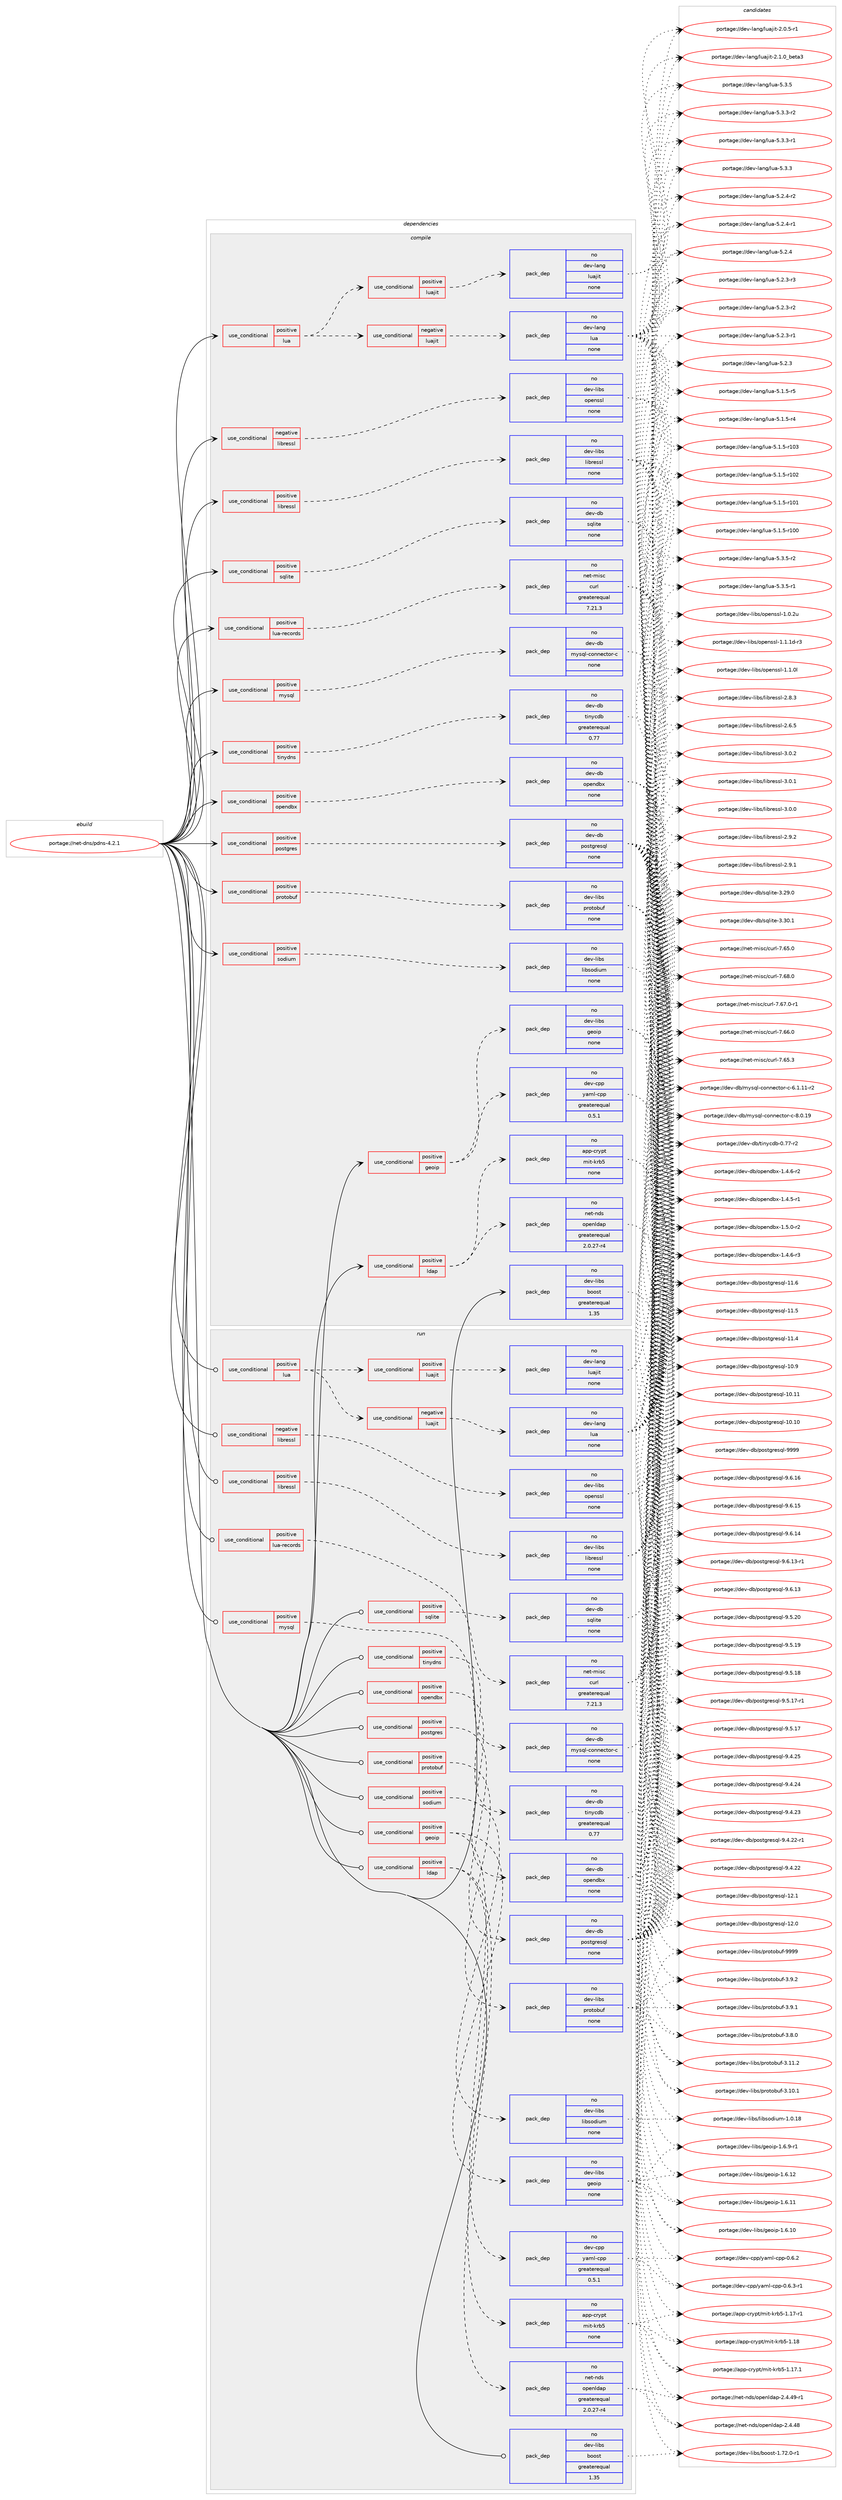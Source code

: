 digraph prolog {

# *************
# Graph options
# *************

newrank=true;
concentrate=true;
compound=true;
graph [rankdir=LR,fontname=Helvetica,fontsize=10,ranksep=1.5];#, ranksep=2.5, nodesep=0.2];
edge  [arrowhead=vee];
node  [fontname=Helvetica,fontsize=10];

# **********
# The ebuild
# **********

subgraph cluster_leftcol {
color=gray;
rank=same;
label=<<i>ebuild</i>>;
id [label="portage://net-dns/pdns-4.2.1", color=red, width=4, href="../net-dns/pdns-4.2.1.svg"];
}

# ****************
# The dependencies
# ****************

subgraph cluster_midcol {
color=gray;
label=<<i>dependencies</i>>;
subgraph cluster_compile {
fillcolor="#eeeeee";
style=filled;
label=<<i>compile</i>>;
subgraph cond32394 {
dependency147152 [label=<<TABLE BORDER="0" CELLBORDER="1" CELLSPACING="0" CELLPADDING="4"><TR><TD ROWSPAN="3" CELLPADDING="10">use_conditional</TD></TR><TR><TD>negative</TD></TR><TR><TD>libressl</TD></TR></TABLE>>, shape=none, color=red];
subgraph pack112325 {
dependency147153 [label=<<TABLE BORDER="0" CELLBORDER="1" CELLSPACING="0" CELLPADDING="4" WIDTH="220"><TR><TD ROWSPAN="6" CELLPADDING="30">pack_dep</TD></TR><TR><TD WIDTH="110">no</TD></TR><TR><TD>dev-libs</TD></TR><TR><TD>openssl</TD></TR><TR><TD>none</TD></TR><TR><TD></TD></TR></TABLE>>, shape=none, color=blue];
}
dependency147152:e -> dependency147153:w [weight=20,style="dashed",arrowhead="vee"];
}
id:e -> dependency147152:w [weight=20,style="solid",arrowhead="vee"];
subgraph cond32395 {
dependency147154 [label=<<TABLE BORDER="0" CELLBORDER="1" CELLSPACING="0" CELLPADDING="4"><TR><TD ROWSPAN="3" CELLPADDING="10">use_conditional</TD></TR><TR><TD>positive</TD></TR><TR><TD>geoip</TD></TR></TABLE>>, shape=none, color=red];
subgraph pack112326 {
dependency147155 [label=<<TABLE BORDER="0" CELLBORDER="1" CELLSPACING="0" CELLPADDING="4" WIDTH="220"><TR><TD ROWSPAN="6" CELLPADDING="30">pack_dep</TD></TR><TR><TD WIDTH="110">no</TD></TR><TR><TD>dev-cpp</TD></TR><TR><TD>yaml-cpp</TD></TR><TR><TD>greaterequal</TD></TR><TR><TD>0.5.1</TD></TR></TABLE>>, shape=none, color=blue];
}
dependency147154:e -> dependency147155:w [weight=20,style="dashed",arrowhead="vee"];
subgraph pack112327 {
dependency147156 [label=<<TABLE BORDER="0" CELLBORDER="1" CELLSPACING="0" CELLPADDING="4" WIDTH="220"><TR><TD ROWSPAN="6" CELLPADDING="30">pack_dep</TD></TR><TR><TD WIDTH="110">no</TD></TR><TR><TD>dev-libs</TD></TR><TR><TD>geoip</TD></TR><TR><TD>none</TD></TR><TR><TD></TD></TR></TABLE>>, shape=none, color=blue];
}
dependency147154:e -> dependency147156:w [weight=20,style="dashed",arrowhead="vee"];
}
id:e -> dependency147154:w [weight=20,style="solid",arrowhead="vee"];
subgraph cond32396 {
dependency147157 [label=<<TABLE BORDER="0" CELLBORDER="1" CELLSPACING="0" CELLPADDING="4"><TR><TD ROWSPAN="3" CELLPADDING="10">use_conditional</TD></TR><TR><TD>positive</TD></TR><TR><TD>ldap</TD></TR></TABLE>>, shape=none, color=red];
subgraph pack112328 {
dependency147158 [label=<<TABLE BORDER="0" CELLBORDER="1" CELLSPACING="0" CELLPADDING="4" WIDTH="220"><TR><TD ROWSPAN="6" CELLPADDING="30">pack_dep</TD></TR><TR><TD WIDTH="110">no</TD></TR><TR><TD>net-nds</TD></TR><TR><TD>openldap</TD></TR><TR><TD>greaterequal</TD></TR><TR><TD>2.0.27-r4</TD></TR></TABLE>>, shape=none, color=blue];
}
dependency147157:e -> dependency147158:w [weight=20,style="dashed",arrowhead="vee"];
subgraph pack112329 {
dependency147159 [label=<<TABLE BORDER="0" CELLBORDER="1" CELLSPACING="0" CELLPADDING="4" WIDTH="220"><TR><TD ROWSPAN="6" CELLPADDING="30">pack_dep</TD></TR><TR><TD WIDTH="110">no</TD></TR><TR><TD>app-crypt</TD></TR><TR><TD>mit-krb5</TD></TR><TR><TD>none</TD></TR><TR><TD></TD></TR></TABLE>>, shape=none, color=blue];
}
dependency147157:e -> dependency147159:w [weight=20,style="dashed",arrowhead="vee"];
}
id:e -> dependency147157:w [weight=20,style="solid",arrowhead="vee"];
subgraph cond32397 {
dependency147160 [label=<<TABLE BORDER="0" CELLBORDER="1" CELLSPACING="0" CELLPADDING="4"><TR><TD ROWSPAN="3" CELLPADDING="10">use_conditional</TD></TR><TR><TD>positive</TD></TR><TR><TD>libressl</TD></TR></TABLE>>, shape=none, color=red];
subgraph pack112330 {
dependency147161 [label=<<TABLE BORDER="0" CELLBORDER="1" CELLSPACING="0" CELLPADDING="4" WIDTH="220"><TR><TD ROWSPAN="6" CELLPADDING="30">pack_dep</TD></TR><TR><TD WIDTH="110">no</TD></TR><TR><TD>dev-libs</TD></TR><TR><TD>libressl</TD></TR><TR><TD>none</TD></TR><TR><TD></TD></TR></TABLE>>, shape=none, color=blue];
}
dependency147160:e -> dependency147161:w [weight=20,style="dashed",arrowhead="vee"];
}
id:e -> dependency147160:w [weight=20,style="solid",arrowhead="vee"];
subgraph cond32398 {
dependency147162 [label=<<TABLE BORDER="0" CELLBORDER="1" CELLSPACING="0" CELLPADDING="4"><TR><TD ROWSPAN="3" CELLPADDING="10">use_conditional</TD></TR><TR><TD>positive</TD></TR><TR><TD>lua</TD></TR></TABLE>>, shape=none, color=red];
subgraph cond32399 {
dependency147163 [label=<<TABLE BORDER="0" CELLBORDER="1" CELLSPACING="0" CELLPADDING="4"><TR><TD ROWSPAN="3" CELLPADDING="10">use_conditional</TD></TR><TR><TD>negative</TD></TR><TR><TD>luajit</TD></TR></TABLE>>, shape=none, color=red];
subgraph pack112331 {
dependency147164 [label=<<TABLE BORDER="0" CELLBORDER="1" CELLSPACING="0" CELLPADDING="4" WIDTH="220"><TR><TD ROWSPAN="6" CELLPADDING="30">pack_dep</TD></TR><TR><TD WIDTH="110">no</TD></TR><TR><TD>dev-lang</TD></TR><TR><TD>lua</TD></TR><TR><TD>none</TD></TR><TR><TD></TD></TR></TABLE>>, shape=none, color=blue];
}
dependency147163:e -> dependency147164:w [weight=20,style="dashed",arrowhead="vee"];
}
dependency147162:e -> dependency147163:w [weight=20,style="dashed",arrowhead="vee"];
subgraph cond32400 {
dependency147165 [label=<<TABLE BORDER="0" CELLBORDER="1" CELLSPACING="0" CELLPADDING="4"><TR><TD ROWSPAN="3" CELLPADDING="10">use_conditional</TD></TR><TR><TD>positive</TD></TR><TR><TD>luajit</TD></TR></TABLE>>, shape=none, color=red];
subgraph pack112332 {
dependency147166 [label=<<TABLE BORDER="0" CELLBORDER="1" CELLSPACING="0" CELLPADDING="4" WIDTH="220"><TR><TD ROWSPAN="6" CELLPADDING="30">pack_dep</TD></TR><TR><TD WIDTH="110">no</TD></TR><TR><TD>dev-lang</TD></TR><TR><TD>luajit</TD></TR><TR><TD>none</TD></TR><TR><TD></TD></TR></TABLE>>, shape=none, color=blue];
}
dependency147165:e -> dependency147166:w [weight=20,style="dashed",arrowhead="vee"];
}
dependency147162:e -> dependency147165:w [weight=20,style="dashed",arrowhead="vee"];
}
id:e -> dependency147162:w [weight=20,style="solid",arrowhead="vee"];
subgraph cond32401 {
dependency147167 [label=<<TABLE BORDER="0" CELLBORDER="1" CELLSPACING="0" CELLPADDING="4"><TR><TD ROWSPAN="3" CELLPADDING="10">use_conditional</TD></TR><TR><TD>positive</TD></TR><TR><TD>lua-records</TD></TR></TABLE>>, shape=none, color=red];
subgraph pack112333 {
dependency147168 [label=<<TABLE BORDER="0" CELLBORDER="1" CELLSPACING="0" CELLPADDING="4" WIDTH="220"><TR><TD ROWSPAN="6" CELLPADDING="30">pack_dep</TD></TR><TR><TD WIDTH="110">no</TD></TR><TR><TD>net-misc</TD></TR><TR><TD>curl</TD></TR><TR><TD>greaterequal</TD></TR><TR><TD>7.21.3</TD></TR></TABLE>>, shape=none, color=blue];
}
dependency147167:e -> dependency147168:w [weight=20,style="dashed",arrowhead="vee"];
}
id:e -> dependency147167:w [weight=20,style="solid",arrowhead="vee"];
subgraph cond32402 {
dependency147169 [label=<<TABLE BORDER="0" CELLBORDER="1" CELLSPACING="0" CELLPADDING="4"><TR><TD ROWSPAN="3" CELLPADDING="10">use_conditional</TD></TR><TR><TD>positive</TD></TR><TR><TD>mysql</TD></TR></TABLE>>, shape=none, color=red];
subgraph pack112334 {
dependency147170 [label=<<TABLE BORDER="0" CELLBORDER="1" CELLSPACING="0" CELLPADDING="4" WIDTH="220"><TR><TD ROWSPAN="6" CELLPADDING="30">pack_dep</TD></TR><TR><TD WIDTH="110">no</TD></TR><TR><TD>dev-db</TD></TR><TR><TD>mysql-connector-c</TD></TR><TR><TD>none</TD></TR><TR><TD></TD></TR></TABLE>>, shape=none, color=blue];
}
dependency147169:e -> dependency147170:w [weight=20,style="dashed",arrowhead="vee"];
}
id:e -> dependency147169:w [weight=20,style="solid",arrowhead="vee"];
subgraph cond32403 {
dependency147171 [label=<<TABLE BORDER="0" CELLBORDER="1" CELLSPACING="0" CELLPADDING="4"><TR><TD ROWSPAN="3" CELLPADDING="10">use_conditional</TD></TR><TR><TD>positive</TD></TR><TR><TD>opendbx</TD></TR></TABLE>>, shape=none, color=red];
subgraph pack112335 {
dependency147172 [label=<<TABLE BORDER="0" CELLBORDER="1" CELLSPACING="0" CELLPADDING="4" WIDTH="220"><TR><TD ROWSPAN="6" CELLPADDING="30">pack_dep</TD></TR><TR><TD WIDTH="110">no</TD></TR><TR><TD>dev-db</TD></TR><TR><TD>opendbx</TD></TR><TR><TD>none</TD></TR><TR><TD></TD></TR></TABLE>>, shape=none, color=blue];
}
dependency147171:e -> dependency147172:w [weight=20,style="dashed",arrowhead="vee"];
}
id:e -> dependency147171:w [weight=20,style="solid",arrowhead="vee"];
subgraph cond32404 {
dependency147173 [label=<<TABLE BORDER="0" CELLBORDER="1" CELLSPACING="0" CELLPADDING="4"><TR><TD ROWSPAN="3" CELLPADDING="10">use_conditional</TD></TR><TR><TD>positive</TD></TR><TR><TD>postgres</TD></TR></TABLE>>, shape=none, color=red];
subgraph pack112336 {
dependency147174 [label=<<TABLE BORDER="0" CELLBORDER="1" CELLSPACING="0" CELLPADDING="4" WIDTH="220"><TR><TD ROWSPAN="6" CELLPADDING="30">pack_dep</TD></TR><TR><TD WIDTH="110">no</TD></TR><TR><TD>dev-db</TD></TR><TR><TD>postgresql</TD></TR><TR><TD>none</TD></TR><TR><TD></TD></TR></TABLE>>, shape=none, color=blue];
}
dependency147173:e -> dependency147174:w [weight=20,style="dashed",arrowhead="vee"];
}
id:e -> dependency147173:w [weight=20,style="solid",arrowhead="vee"];
subgraph cond32405 {
dependency147175 [label=<<TABLE BORDER="0" CELLBORDER="1" CELLSPACING="0" CELLPADDING="4"><TR><TD ROWSPAN="3" CELLPADDING="10">use_conditional</TD></TR><TR><TD>positive</TD></TR><TR><TD>protobuf</TD></TR></TABLE>>, shape=none, color=red];
subgraph pack112337 {
dependency147176 [label=<<TABLE BORDER="0" CELLBORDER="1" CELLSPACING="0" CELLPADDING="4" WIDTH="220"><TR><TD ROWSPAN="6" CELLPADDING="30">pack_dep</TD></TR><TR><TD WIDTH="110">no</TD></TR><TR><TD>dev-libs</TD></TR><TR><TD>protobuf</TD></TR><TR><TD>none</TD></TR><TR><TD></TD></TR></TABLE>>, shape=none, color=blue];
}
dependency147175:e -> dependency147176:w [weight=20,style="dashed",arrowhead="vee"];
}
id:e -> dependency147175:w [weight=20,style="solid",arrowhead="vee"];
subgraph cond32406 {
dependency147177 [label=<<TABLE BORDER="0" CELLBORDER="1" CELLSPACING="0" CELLPADDING="4"><TR><TD ROWSPAN="3" CELLPADDING="10">use_conditional</TD></TR><TR><TD>positive</TD></TR><TR><TD>sodium</TD></TR></TABLE>>, shape=none, color=red];
subgraph pack112338 {
dependency147178 [label=<<TABLE BORDER="0" CELLBORDER="1" CELLSPACING="0" CELLPADDING="4" WIDTH="220"><TR><TD ROWSPAN="6" CELLPADDING="30">pack_dep</TD></TR><TR><TD WIDTH="110">no</TD></TR><TR><TD>dev-libs</TD></TR><TR><TD>libsodium</TD></TR><TR><TD>none</TD></TR><TR><TD></TD></TR></TABLE>>, shape=none, color=blue];
}
dependency147177:e -> dependency147178:w [weight=20,style="dashed",arrowhead="vee"];
}
id:e -> dependency147177:w [weight=20,style="solid",arrowhead="vee"];
subgraph cond32407 {
dependency147179 [label=<<TABLE BORDER="0" CELLBORDER="1" CELLSPACING="0" CELLPADDING="4"><TR><TD ROWSPAN="3" CELLPADDING="10">use_conditional</TD></TR><TR><TD>positive</TD></TR><TR><TD>sqlite</TD></TR></TABLE>>, shape=none, color=red];
subgraph pack112339 {
dependency147180 [label=<<TABLE BORDER="0" CELLBORDER="1" CELLSPACING="0" CELLPADDING="4" WIDTH="220"><TR><TD ROWSPAN="6" CELLPADDING="30">pack_dep</TD></TR><TR><TD WIDTH="110">no</TD></TR><TR><TD>dev-db</TD></TR><TR><TD>sqlite</TD></TR><TR><TD>none</TD></TR><TR><TD></TD></TR></TABLE>>, shape=none, color=blue];
}
dependency147179:e -> dependency147180:w [weight=20,style="dashed",arrowhead="vee"];
}
id:e -> dependency147179:w [weight=20,style="solid",arrowhead="vee"];
subgraph cond32408 {
dependency147181 [label=<<TABLE BORDER="0" CELLBORDER="1" CELLSPACING="0" CELLPADDING="4"><TR><TD ROWSPAN="3" CELLPADDING="10">use_conditional</TD></TR><TR><TD>positive</TD></TR><TR><TD>tinydns</TD></TR></TABLE>>, shape=none, color=red];
subgraph pack112340 {
dependency147182 [label=<<TABLE BORDER="0" CELLBORDER="1" CELLSPACING="0" CELLPADDING="4" WIDTH="220"><TR><TD ROWSPAN="6" CELLPADDING="30">pack_dep</TD></TR><TR><TD WIDTH="110">no</TD></TR><TR><TD>dev-db</TD></TR><TR><TD>tinycdb</TD></TR><TR><TD>greaterequal</TD></TR><TR><TD>0.77</TD></TR></TABLE>>, shape=none, color=blue];
}
dependency147181:e -> dependency147182:w [weight=20,style="dashed",arrowhead="vee"];
}
id:e -> dependency147181:w [weight=20,style="solid",arrowhead="vee"];
subgraph pack112341 {
dependency147183 [label=<<TABLE BORDER="0" CELLBORDER="1" CELLSPACING="0" CELLPADDING="4" WIDTH="220"><TR><TD ROWSPAN="6" CELLPADDING="30">pack_dep</TD></TR><TR><TD WIDTH="110">no</TD></TR><TR><TD>dev-libs</TD></TR><TR><TD>boost</TD></TR><TR><TD>greaterequal</TD></TR><TR><TD>1.35</TD></TR></TABLE>>, shape=none, color=blue];
}
id:e -> dependency147183:w [weight=20,style="solid",arrowhead="vee"];
}
subgraph cluster_compileandrun {
fillcolor="#eeeeee";
style=filled;
label=<<i>compile and run</i>>;
}
subgraph cluster_run {
fillcolor="#eeeeee";
style=filled;
label=<<i>run</i>>;
subgraph cond32409 {
dependency147184 [label=<<TABLE BORDER="0" CELLBORDER="1" CELLSPACING="0" CELLPADDING="4"><TR><TD ROWSPAN="3" CELLPADDING="10">use_conditional</TD></TR><TR><TD>negative</TD></TR><TR><TD>libressl</TD></TR></TABLE>>, shape=none, color=red];
subgraph pack112342 {
dependency147185 [label=<<TABLE BORDER="0" CELLBORDER="1" CELLSPACING="0" CELLPADDING="4" WIDTH="220"><TR><TD ROWSPAN="6" CELLPADDING="30">pack_dep</TD></TR><TR><TD WIDTH="110">no</TD></TR><TR><TD>dev-libs</TD></TR><TR><TD>openssl</TD></TR><TR><TD>none</TD></TR><TR><TD></TD></TR></TABLE>>, shape=none, color=blue];
}
dependency147184:e -> dependency147185:w [weight=20,style="dashed",arrowhead="vee"];
}
id:e -> dependency147184:w [weight=20,style="solid",arrowhead="odot"];
subgraph cond32410 {
dependency147186 [label=<<TABLE BORDER="0" CELLBORDER="1" CELLSPACING="0" CELLPADDING="4"><TR><TD ROWSPAN="3" CELLPADDING="10">use_conditional</TD></TR><TR><TD>positive</TD></TR><TR><TD>geoip</TD></TR></TABLE>>, shape=none, color=red];
subgraph pack112343 {
dependency147187 [label=<<TABLE BORDER="0" CELLBORDER="1" CELLSPACING="0" CELLPADDING="4" WIDTH="220"><TR><TD ROWSPAN="6" CELLPADDING="30">pack_dep</TD></TR><TR><TD WIDTH="110">no</TD></TR><TR><TD>dev-cpp</TD></TR><TR><TD>yaml-cpp</TD></TR><TR><TD>greaterequal</TD></TR><TR><TD>0.5.1</TD></TR></TABLE>>, shape=none, color=blue];
}
dependency147186:e -> dependency147187:w [weight=20,style="dashed",arrowhead="vee"];
subgraph pack112344 {
dependency147188 [label=<<TABLE BORDER="0" CELLBORDER="1" CELLSPACING="0" CELLPADDING="4" WIDTH="220"><TR><TD ROWSPAN="6" CELLPADDING="30">pack_dep</TD></TR><TR><TD WIDTH="110">no</TD></TR><TR><TD>dev-libs</TD></TR><TR><TD>geoip</TD></TR><TR><TD>none</TD></TR><TR><TD></TD></TR></TABLE>>, shape=none, color=blue];
}
dependency147186:e -> dependency147188:w [weight=20,style="dashed",arrowhead="vee"];
}
id:e -> dependency147186:w [weight=20,style="solid",arrowhead="odot"];
subgraph cond32411 {
dependency147189 [label=<<TABLE BORDER="0" CELLBORDER="1" CELLSPACING="0" CELLPADDING="4"><TR><TD ROWSPAN="3" CELLPADDING="10">use_conditional</TD></TR><TR><TD>positive</TD></TR><TR><TD>ldap</TD></TR></TABLE>>, shape=none, color=red];
subgraph pack112345 {
dependency147190 [label=<<TABLE BORDER="0" CELLBORDER="1" CELLSPACING="0" CELLPADDING="4" WIDTH="220"><TR><TD ROWSPAN="6" CELLPADDING="30">pack_dep</TD></TR><TR><TD WIDTH="110">no</TD></TR><TR><TD>net-nds</TD></TR><TR><TD>openldap</TD></TR><TR><TD>greaterequal</TD></TR><TR><TD>2.0.27-r4</TD></TR></TABLE>>, shape=none, color=blue];
}
dependency147189:e -> dependency147190:w [weight=20,style="dashed",arrowhead="vee"];
subgraph pack112346 {
dependency147191 [label=<<TABLE BORDER="0" CELLBORDER="1" CELLSPACING="0" CELLPADDING="4" WIDTH="220"><TR><TD ROWSPAN="6" CELLPADDING="30">pack_dep</TD></TR><TR><TD WIDTH="110">no</TD></TR><TR><TD>app-crypt</TD></TR><TR><TD>mit-krb5</TD></TR><TR><TD>none</TD></TR><TR><TD></TD></TR></TABLE>>, shape=none, color=blue];
}
dependency147189:e -> dependency147191:w [weight=20,style="dashed",arrowhead="vee"];
}
id:e -> dependency147189:w [weight=20,style="solid",arrowhead="odot"];
subgraph cond32412 {
dependency147192 [label=<<TABLE BORDER="0" CELLBORDER="1" CELLSPACING="0" CELLPADDING="4"><TR><TD ROWSPAN="3" CELLPADDING="10">use_conditional</TD></TR><TR><TD>positive</TD></TR><TR><TD>libressl</TD></TR></TABLE>>, shape=none, color=red];
subgraph pack112347 {
dependency147193 [label=<<TABLE BORDER="0" CELLBORDER="1" CELLSPACING="0" CELLPADDING="4" WIDTH="220"><TR><TD ROWSPAN="6" CELLPADDING="30">pack_dep</TD></TR><TR><TD WIDTH="110">no</TD></TR><TR><TD>dev-libs</TD></TR><TR><TD>libressl</TD></TR><TR><TD>none</TD></TR><TR><TD></TD></TR></TABLE>>, shape=none, color=blue];
}
dependency147192:e -> dependency147193:w [weight=20,style="dashed",arrowhead="vee"];
}
id:e -> dependency147192:w [weight=20,style="solid",arrowhead="odot"];
subgraph cond32413 {
dependency147194 [label=<<TABLE BORDER="0" CELLBORDER="1" CELLSPACING="0" CELLPADDING="4"><TR><TD ROWSPAN="3" CELLPADDING="10">use_conditional</TD></TR><TR><TD>positive</TD></TR><TR><TD>lua</TD></TR></TABLE>>, shape=none, color=red];
subgraph cond32414 {
dependency147195 [label=<<TABLE BORDER="0" CELLBORDER="1" CELLSPACING="0" CELLPADDING="4"><TR><TD ROWSPAN="3" CELLPADDING="10">use_conditional</TD></TR><TR><TD>negative</TD></TR><TR><TD>luajit</TD></TR></TABLE>>, shape=none, color=red];
subgraph pack112348 {
dependency147196 [label=<<TABLE BORDER="0" CELLBORDER="1" CELLSPACING="0" CELLPADDING="4" WIDTH="220"><TR><TD ROWSPAN="6" CELLPADDING="30">pack_dep</TD></TR><TR><TD WIDTH="110">no</TD></TR><TR><TD>dev-lang</TD></TR><TR><TD>lua</TD></TR><TR><TD>none</TD></TR><TR><TD></TD></TR></TABLE>>, shape=none, color=blue];
}
dependency147195:e -> dependency147196:w [weight=20,style="dashed",arrowhead="vee"];
}
dependency147194:e -> dependency147195:w [weight=20,style="dashed",arrowhead="vee"];
subgraph cond32415 {
dependency147197 [label=<<TABLE BORDER="0" CELLBORDER="1" CELLSPACING="0" CELLPADDING="4"><TR><TD ROWSPAN="3" CELLPADDING="10">use_conditional</TD></TR><TR><TD>positive</TD></TR><TR><TD>luajit</TD></TR></TABLE>>, shape=none, color=red];
subgraph pack112349 {
dependency147198 [label=<<TABLE BORDER="0" CELLBORDER="1" CELLSPACING="0" CELLPADDING="4" WIDTH="220"><TR><TD ROWSPAN="6" CELLPADDING="30">pack_dep</TD></TR><TR><TD WIDTH="110">no</TD></TR><TR><TD>dev-lang</TD></TR><TR><TD>luajit</TD></TR><TR><TD>none</TD></TR><TR><TD></TD></TR></TABLE>>, shape=none, color=blue];
}
dependency147197:e -> dependency147198:w [weight=20,style="dashed",arrowhead="vee"];
}
dependency147194:e -> dependency147197:w [weight=20,style="dashed",arrowhead="vee"];
}
id:e -> dependency147194:w [weight=20,style="solid",arrowhead="odot"];
subgraph cond32416 {
dependency147199 [label=<<TABLE BORDER="0" CELLBORDER="1" CELLSPACING="0" CELLPADDING="4"><TR><TD ROWSPAN="3" CELLPADDING="10">use_conditional</TD></TR><TR><TD>positive</TD></TR><TR><TD>lua-records</TD></TR></TABLE>>, shape=none, color=red];
subgraph pack112350 {
dependency147200 [label=<<TABLE BORDER="0" CELLBORDER="1" CELLSPACING="0" CELLPADDING="4" WIDTH="220"><TR><TD ROWSPAN="6" CELLPADDING="30">pack_dep</TD></TR><TR><TD WIDTH="110">no</TD></TR><TR><TD>net-misc</TD></TR><TR><TD>curl</TD></TR><TR><TD>greaterequal</TD></TR><TR><TD>7.21.3</TD></TR></TABLE>>, shape=none, color=blue];
}
dependency147199:e -> dependency147200:w [weight=20,style="dashed",arrowhead="vee"];
}
id:e -> dependency147199:w [weight=20,style="solid",arrowhead="odot"];
subgraph cond32417 {
dependency147201 [label=<<TABLE BORDER="0" CELLBORDER="1" CELLSPACING="0" CELLPADDING="4"><TR><TD ROWSPAN="3" CELLPADDING="10">use_conditional</TD></TR><TR><TD>positive</TD></TR><TR><TD>mysql</TD></TR></TABLE>>, shape=none, color=red];
subgraph pack112351 {
dependency147202 [label=<<TABLE BORDER="0" CELLBORDER="1" CELLSPACING="0" CELLPADDING="4" WIDTH="220"><TR><TD ROWSPAN="6" CELLPADDING="30">pack_dep</TD></TR><TR><TD WIDTH="110">no</TD></TR><TR><TD>dev-db</TD></TR><TR><TD>mysql-connector-c</TD></TR><TR><TD>none</TD></TR><TR><TD></TD></TR></TABLE>>, shape=none, color=blue];
}
dependency147201:e -> dependency147202:w [weight=20,style="dashed",arrowhead="vee"];
}
id:e -> dependency147201:w [weight=20,style="solid",arrowhead="odot"];
subgraph cond32418 {
dependency147203 [label=<<TABLE BORDER="0" CELLBORDER="1" CELLSPACING="0" CELLPADDING="4"><TR><TD ROWSPAN="3" CELLPADDING="10">use_conditional</TD></TR><TR><TD>positive</TD></TR><TR><TD>opendbx</TD></TR></TABLE>>, shape=none, color=red];
subgraph pack112352 {
dependency147204 [label=<<TABLE BORDER="0" CELLBORDER="1" CELLSPACING="0" CELLPADDING="4" WIDTH="220"><TR><TD ROWSPAN="6" CELLPADDING="30">pack_dep</TD></TR><TR><TD WIDTH="110">no</TD></TR><TR><TD>dev-db</TD></TR><TR><TD>opendbx</TD></TR><TR><TD>none</TD></TR><TR><TD></TD></TR></TABLE>>, shape=none, color=blue];
}
dependency147203:e -> dependency147204:w [weight=20,style="dashed",arrowhead="vee"];
}
id:e -> dependency147203:w [weight=20,style="solid",arrowhead="odot"];
subgraph cond32419 {
dependency147205 [label=<<TABLE BORDER="0" CELLBORDER="1" CELLSPACING="0" CELLPADDING="4"><TR><TD ROWSPAN="3" CELLPADDING="10">use_conditional</TD></TR><TR><TD>positive</TD></TR><TR><TD>postgres</TD></TR></TABLE>>, shape=none, color=red];
subgraph pack112353 {
dependency147206 [label=<<TABLE BORDER="0" CELLBORDER="1" CELLSPACING="0" CELLPADDING="4" WIDTH="220"><TR><TD ROWSPAN="6" CELLPADDING="30">pack_dep</TD></TR><TR><TD WIDTH="110">no</TD></TR><TR><TD>dev-db</TD></TR><TR><TD>postgresql</TD></TR><TR><TD>none</TD></TR><TR><TD></TD></TR></TABLE>>, shape=none, color=blue];
}
dependency147205:e -> dependency147206:w [weight=20,style="dashed",arrowhead="vee"];
}
id:e -> dependency147205:w [weight=20,style="solid",arrowhead="odot"];
subgraph cond32420 {
dependency147207 [label=<<TABLE BORDER="0" CELLBORDER="1" CELLSPACING="0" CELLPADDING="4"><TR><TD ROWSPAN="3" CELLPADDING="10">use_conditional</TD></TR><TR><TD>positive</TD></TR><TR><TD>protobuf</TD></TR></TABLE>>, shape=none, color=red];
subgraph pack112354 {
dependency147208 [label=<<TABLE BORDER="0" CELLBORDER="1" CELLSPACING="0" CELLPADDING="4" WIDTH="220"><TR><TD ROWSPAN="6" CELLPADDING="30">pack_dep</TD></TR><TR><TD WIDTH="110">no</TD></TR><TR><TD>dev-libs</TD></TR><TR><TD>protobuf</TD></TR><TR><TD>none</TD></TR><TR><TD></TD></TR></TABLE>>, shape=none, color=blue];
}
dependency147207:e -> dependency147208:w [weight=20,style="dashed",arrowhead="vee"];
}
id:e -> dependency147207:w [weight=20,style="solid",arrowhead="odot"];
subgraph cond32421 {
dependency147209 [label=<<TABLE BORDER="0" CELLBORDER="1" CELLSPACING="0" CELLPADDING="4"><TR><TD ROWSPAN="3" CELLPADDING="10">use_conditional</TD></TR><TR><TD>positive</TD></TR><TR><TD>sodium</TD></TR></TABLE>>, shape=none, color=red];
subgraph pack112355 {
dependency147210 [label=<<TABLE BORDER="0" CELLBORDER="1" CELLSPACING="0" CELLPADDING="4" WIDTH="220"><TR><TD ROWSPAN="6" CELLPADDING="30">pack_dep</TD></TR><TR><TD WIDTH="110">no</TD></TR><TR><TD>dev-libs</TD></TR><TR><TD>libsodium</TD></TR><TR><TD>none</TD></TR><TR><TD></TD></TR></TABLE>>, shape=none, color=blue];
}
dependency147209:e -> dependency147210:w [weight=20,style="dashed",arrowhead="vee"];
}
id:e -> dependency147209:w [weight=20,style="solid",arrowhead="odot"];
subgraph cond32422 {
dependency147211 [label=<<TABLE BORDER="0" CELLBORDER="1" CELLSPACING="0" CELLPADDING="4"><TR><TD ROWSPAN="3" CELLPADDING="10">use_conditional</TD></TR><TR><TD>positive</TD></TR><TR><TD>sqlite</TD></TR></TABLE>>, shape=none, color=red];
subgraph pack112356 {
dependency147212 [label=<<TABLE BORDER="0" CELLBORDER="1" CELLSPACING="0" CELLPADDING="4" WIDTH="220"><TR><TD ROWSPAN="6" CELLPADDING="30">pack_dep</TD></TR><TR><TD WIDTH="110">no</TD></TR><TR><TD>dev-db</TD></TR><TR><TD>sqlite</TD></TR><TR><TD>none</TD></TR><TR><TD></TD></TR></TABLE>>, shape=none, color=blue];
}
dependency147211:e -> dependency147212:w [weight=20,style="dashed",arrowhead="vee"];
}
id:e -> dependency147211:w [weight=20,style="solid",arrowhead="odot"];
subgraph cond32423 {
dependency147213 [label=<<TABLE BORDER="0" CELLBORDER="1" CELLSPACING="0" CELLPADDING="4"><TR><TD ROWSPAN="3" CELLPADDING="10">use_conditional</TD></TR><TR><TD>positive</TD></TR><TR><TD>tinydns</TD></TR></TABLE>>, shape=none, color=red];
subgraph pack112357 {
dependency147214 [label=<<TABLE BORDER="0" CELLBORDER="1" CELLSPACING="0" CELLPADDING="4" WIDTH="220"><TR><TD ROWSPAN="6" CELLPADDING="30">pack_dep</TD></TR><TR><TD WIDTH="110">no</TD></TR><TR><TD>dev-db</TD></TR><TR><TD>tinycdb</TD></TR><TR><TD>greaterequal</TD></TR><TR><TD>0.77</TD></TR></TABLE>>, shape=none, color=blue];
}
dependency147213:e -> dependency147214:w [weight=20,style="dashed",arrowhead="vee"];
}
id:e -> dependency147213:w [weight=20,style="solid",arrowhead="odot"];
subgraph pack112358 {
dependency147215 [label=<<TABLE BORDER="0" CELLBORDER="1" CELLSPACING="0" CELLPADDING="4" WIDTH="220"><TR><TD ROWSPAN="6" CELLPADDING="30">pack_dep</TD></TR><TR><TD WIDTH="110">no</TD></TR><TR><TD>dev-libs</TD></TR><TR><TD>boost</TD></TR><TR><TD>greaterequal</TD></TR><TR><TD>1.35</TD></TR></TABLE>>, shape=none, color=blue];
}
id:e -> dependency147215:w [weight=20,style="solid",arrowhead="odot"];
}
}

# **************
# The candidates
# **************

subgraph cluster_choices {
rank=same;
color=gray;
label=<<i>candidates</i>>;

subgraph choice112325 {
color=black;
nodesep=1;
choice1001011184510810598115471111121011101151151084549464946491004511451 [label="portage://dev-libs/openssl-1.1.1d-r3", color=red, width=4,href="../dev-libs/openssl-1.1.1d-r3.svg"];
choice100101118451081059811547111112101110115115108454946494648108 [label="portage://dev-libs/openssl-1.1.0l", color=red, width=4,href="../dev-libs/openssl-1.1.0l.svg"];
choice100101118451081059811547111112101110115115108454946484650117 [label="portage://dev-libs/openssl-1.0.2u", color=red, width=4,href="../dev-libs/openssl-1.0.2u.svg"];
dependency147153:e -> choice1001011184510810598115471111121011101151151084549464946491004511451:w [style=dotted,weight="100"];
dependency147153:e -> choice100101118451081059811547111112101110115115108454946494648108:w [style=dotted,weight="100"];
dependency147153:e -> choice100101118451081059811547111112101110115115108454946484650117:w [style=dotted,weight="100"];
}
subgraph choice112326 {
color=black;
nodesep=1;
choice1001011184599112112471219710910845991121124548465446514511449 [label="portage://dev-cpp/yaml-cpp-0.6.3-r1", color=red, width=4,href="../dev-cpp/yaml-cpp-0.6.3-r1.svg"];
choice100101118459911211247121971091084599112112454846544650 [label="portage://dev-cpp/yaml-cpp-0.6.2", color=red, width=4,href="../dev-cpp/yaml-cpp-0.6.2.svg"];
dependency147155:e -> choice1001011184599112112471219710910845991121124548465446514511449:w [style=dotted,weight="100"];
dependency147155:e -> choice100101118459911211247121971091084599112112454846544650:w [style=dotted,weight="100"];
}
subgraph choice112327 {
color=black;
nodesep=1;
choice1001011184510810598115471031011111051124549465446574511449 [label="portage://dev-libs/geoip-1.6.9-r1", color=red, width=4,href="../dev-libs/geoip-1.6.9-r1.svg"];
choice10010111845108105981154710310111110511245494654464950 [label="portage://dev-libs/geoip-1.6.12", color=red, width=4,href="../dev-libs/geoip-1.6.12.svg"];
choice10010111845108105981154710310111110511245494654464949 [label="portage://dev-libs/geoip-1.6.11", color=red, width=4,href="../dev-libs/geoip-1.6.11.svg"];
choice10010111845108105981154710310111110511245494654464948 [label="portage://dev-libs/geoip-1.6.10", color=red, width=4,href="../dev-libs/geoip-1.6.10.svg"];
dependency147156:e -> choice1001011184510810598115471031011111051124549465446574511449:w [style=dotted,weight="100"];
dependency147156:e -> choice10010111845108105981154710310111110511245494654464950:w [style=dotted,weight="100"];
dependency147156:e -> choice10010111845108105981154710310111110511245494654464949:w [style=dotted,weight="100"];
dependency147156:e -> choice10010111845108105981154710310111110511245494654464948:w [style=dotted,weight="100"];
}
subgraph choice112328 {
color=black;
nodesep=1;
choice110101116451101001154711111210111010810097112455046524652574511449 [label="portage://net-nds/openldap-2.4.49-r1", color=red, width=4,href="../net-nds/openldap-2.4.49-r1.svg"];
choice11010111645110100115471111121011101081009711245504652465256 [label="portage://net-nds/openldap-2.4.48", color=red, width=4,href="../net-nds/openldap-2.4.48.svg"];
dependency147158:e -> choice110101116451101001154711111210111010810097112455046524652574511449:w [style=dotted,weight="100"];
dependency147158:e -> choice11010111645110100115471111121011101081009711245504652465256:w [style=dotted,weight="100"];
}
subgraph choice112329 {
color=black;
nodesep=1;
choice971121124599114121112116471091051164510711498534549464956 [label="portage://app-crypt/mit-krb5-1.18", color=red, width=4,href="../app-crypt/mit-krb5-1.18.svg"];
choice9711211245991141211121164710910511645107114985345494649554649 [label="portage://app-crypt/mit-krb5-1.17.1", color=red, width=4,href="../app-crypt/mit-krb5-1.17.1.svg"];
choice9711211245991141211121164710910511645107114985345494649554511449 [label="portage://app-crypt/mit-krb5-1.17-r1", color=red, width=4,href="../app-crypt/mit-krb5-1.17-r1.svg"];
dependency147159:e -> choice971121124599114121112116471091051164510711498534549464956:w [style=dotted,weight="100"];
dependency147159:e -> choice9711211245991141211121164710910511645107114985345494649554649:w [style=dotted,weight="100"];
dependency147159:e -> choice9711211245991141211121164710910511645107114985345494649554511449:w [style=dotted,weight="100"];
}
subgraph choice112330 {
color=black;
nodesep=1;
choice10010111845108105981154710810598114101115115108455146484650 [label="portage://dev-libs/libressl-3.0.2", color=red, width=4,href="../dev-libs/libressl-3.0.2.svg"];
choice10010111845108105981154710810598114101115115108455146484649 [label="portage://dev-libs/libressl-3.0.1", color=red, width=4,href="../dev-libs/libressl-3.0.1.svg"];
choice10010111845108105981154710810598114101115115108455146484648 [label="portage://dev-libs/libressl-3.0.0", color=red, width=4,href="../dev-libs/libressl-3.0.0.svg"];
choice10010111845108105981154710810598114101115115108455046574650 [label="portage://dev-libs/libressl-2.9.2", color=red, width=4,href="../dev-libs/libressl-2.9.2.svg"];
choice10010111845108105981154710810598114101115115108455046574649 [label="portage://dev-libs/libressl-2.9.1", color=red, width=4,href="../dev-libs/libressl-2.9.1.svg"];
choice10010111845108105981154710810598114101115115108455046564651 [label="portage://dev-libs/libressl-2.8.3", color=red, width=4,href="../dev-libs/libressl-2.8.3.svg"];
choice10010111845108105981154710810598114101115115108455046544653 [label="portage://dev-libs/libressl-2.6.5", color=red, width=4,href="../dev-libs/libressl-2.6.5.svg"];
dependency147161:e -> choice10010111845108105981154710810598114101115115108455146484650:w [style=dotted,weight="100"];
dependency147161:e -> choice10010111845108105981154710810598114101115115108455146484649:w [style=dotted,weight="100"];
dependency147161:e -> choice10010111845108105981154710810598114101115115108455146484648:w [style=dotted,weight="100"];
dependency147161:e -> choice10010111845108105981154710810598114101115115108455046574650:w [style=dotted,weight="100"];
dependency147161:e -> choice10010111845108105981154710810598114101115115108455046574649:w [style=dotted,weight="100"];
dependency147161:e -> choice10010111845108105981154710810598114101115115108455046564651:w [style=dotted,weight="100"];
dependency147161:e -> choice10010111845108105981154710810598114101115115108455046544653:w [style=dotted,weight="100"];
}
subgraph choice112331 {
color=black;
nodesep=1;
choice100101118451089711010347108117974553465146534511450 [label="portage://dev-lang/lua-5.3.5-r2", color=red, width=4,href="../dev-lang/lua-5.3.5-r2.svg"];
choice100101118451089711010347108117974553465146534511449 [label="portage://dev-lang/lua-5.3.5-r1", color=red, width=4,href="../dev-lang/lua-5.3.5-r1.svg"];
choice10010111845108971101034710811797455346514653 [label="portage://dev-lang/lua-5.3.5", color=red, width=4,href="../dev-lang/lua-5.3.5.svg"];
choice100101118451089711010347108117974553465146514511450 [label="portage://dev-lang/lua-5.3.3-r2", color=red, width=4,href="../dev-lang/lua-5.3.3-r2.svg"];
choice100101118451089711010347108117974553465146514511449 [label="portage://dev-lang/lua-5.3.3-r1", color=red, width=4,href="../dev-lang/lua-5.3.3-r1.svg"];
choice10010111845108971101034710811797455346514651 [label="portage://dev-lang/lua-5.3.3", color=red, width=4,href="../dev-lang/lua-5.3.3.svg"];
choice100101118451089711010347108117974553465046524511450 [label="portage://dev-lang/lua-5.2.4-r2", color=red, width=4,href="../dev-lang/lua-5.2.4-r2.svg"];
choice100101118451089711010347108117974553465046524511449 [label="portage://dev-lang/lua-5.2.4-r1", color=red, width=4,href="../dev-lang/lua-5.2.4-r1.svg"];
choice10010111845108971101034710811797455346504652 [label="portage://dev-lang/lua-5.2.4", color=red, width=4,href="../dev-lang/lua-5.2.4.svg"];
choice100101118451089711010347108117974553465046514511451 [label="portage://dev-lang/lua-5.2.3-r3", color=red, width=4,href="../dev-lang/lua-5.2.3-r3.svg"];
choice100101118451089711010347108117974553465046514511450 [label="portage://dev-lang/lua-5.2.3-r2", color=red, width=4,href="../dev-lang/lua-5.2.3-r2.svg"];
choice100101118451089711010347108117974553465046514511449 [label="portage://dev-lang/lua-5.2.3-r1", color=red, width=4,href="../dev-lang/lua-5.2.3-r1.svg"];
choice10010111845108971101034710811797455346504651 [label="portage://dev-lang/lua-5.2.3", color=red, width=4,href="../dev-lang/lua-5.2.3.svg"];
choice100101118451089711010347108117974553464946534511453 [label="portage://dev-lang/lua-5.1.5-r5", color=red, width=4,href="../dev-lang/lua-5.1.5-r5.svg"];
choice100101118451089711010347108117974553464946534511452 [label="portage://dev-lang/lua-5.1.5-r4", color=red, width=4,href="../dev-lang/lua-5.1.5-r4.svg"];
choice1001011184510897110103471081179745534649465345114494851 [label="portage://dev-lang/lua-5.1.5-r103", color=red, width=4,href="../dev-lang/lua-5.1.5-r103.svg"];
choice1001011184510897110103471081179745534649465345114494850 [label="portage://dev-lang/lua-5.1.5-r102", color=red, width=4,href="../dev-lang/lua-5.1.5-r102.svg"];
choice1001011184510897110103471081179745534649465345114494849 [label="portage://dev-lang/lua-5.1.5-r101", color=red, width=4,href="../dev-lang/lua-5.1.5-r101.svg"];
choice1001011184510897110103471081179745534649465345114494848 [label="portage://dev-lang/lua-5.1.5-r100", color=red, width=4,href="../dev-lang/lua-5.1.5-r100.svg"];
dependency147164:e -> choice100101118451089711010347108117974553465146534511450:w [style=dotted,weight="100"];
dependency147164:e -> choice100101118451089711010347108117974553465146534511449:w [style=dotted,weight="100"];
dependency147164:e -> choice10010111845108971101034710811797455346514653:w [style=dotted,weight="100"];
dependency147164:e -> choice100101118451089711010347108117974553465146514511450:w [style=dotted,weight="100"];
dependency147164:e -> choice100101118451089711010347108117974553465146514511449:w [style=dotted,weight="100"];
dependency147164:e -> choice10010111845108971101034710811797455346514651:w [style=dotted,weight="100"];
dependency147164:e -> choice100101118451089711010347108117974553465046524511450:w [style=dotted,weight="100"];
dependency147164:e -> choice100101118451089711010347108117974553465046524511449:w [style=dotted,weight="100"];
dependency147164:e -> choice10010111845108971101034710811797455346504652:w [style=dotted,weight="100"];
dependency147164:e -> choice100101118451089711010347108117974553465046514511451:w [style=dotted,weight="100"];
dependency147164:e -> choice100101118451089711010347108117974553465046514511450:w [style=dotted,weight="100"];
dependency147164:e -> choice100101118451089711010347108117974553465046514511449:w [style=dotted,weight="100"];
dependency147164:e -> choice10010111845108971101034710811797455346504651:w [style=dotted,weight="100"];
dependency147164:e -> choice100101118451089711010347108117974553464946534511453:w [style=dotted,weight="100"];
dependency147164:e -> choice100101118451089711010347108117974553464946534511452:w [style=dotted,weight="100"];
dependency147164:e -> choice1001011184510897110103471081179745534649465345114494851:w [style=dotted,weight="100"];
dependency147164:e -> choice1001011184510897110103471081179745534649465345114494850:w [style=dotted,weight="100"];
dependency147164:e -> choice1001011184510897110103471081179745534649465345114494849:w [style=dotted,weight="100"];
dependency147164:e -> choice1001011184510897110103471081179745534649465345114494848:w [style=dotted,weight="100"];
}
subgraph choice112332 {
color=black;
nodesep=1;
choice1001011184510897110103471081179710610511645504649464895981011169751 [label="portage://dev-lang/luajit-2.1.0_beta3", color=red, width=4,href="../dev-lang/luajit-2.1.0_beta3.svg"];
choice100101118451089711010347108117971061051164550464846534511449 [label="portage://dev-lang/luajit-2.0.5-r1", color=red, width=4,href="../dev-lang/luajit-2.0.5-r1.svg"];
dependency147166:e -> choice1001011184510897110103471081179710610511645504649464895981011169751:w [style=dotted,weight="100"];
dependency147166:e -> choice100101118451089711010347108117971061051164550464846534511449:w [style=dotted,weight="100"];
}
subgraph choice112333 {
color=black;
nodesep=1;
choice1101011164510910511599479911711410845554654564648 [label="portage://net-misc/curl-7.68.0", color=red, width=4,href="../net-misc/curl-7.68.0.svg"];
choice11010111645109105115994799117114108455546545546484511449 [label="portage://net-misc/curl-7.67.0-r1", color=red, width=4,href="../net-misc/curl-7.67.0-r1.svg"];
choice1101011164510910511599479911711410845554654544648 [label="portage://net-misc/curl-7.66.0", color=red, width=4,href="../net-misc/curl-7.66.0.svg"];
choice1101011164510910511599479911711410845554654534651 [label="portage://net-misc/curl-7.65.3", color=red, width=4,href="../net-misc/curl-7.65.3.svg"];
choice1101011164510910511599479911711410845554654534648 [label="portage://net-misc/curl-7.65.0", color=red, width=4,href="../net-misc/curl-7.65.0.svg"];
dependency147168:e -> choice1101011164510910511599479911711410845554654564648:w [style=dotted,weight="100"];
dependency147168:e -> choice11010111645109105115994799117114108455546545546484511449:w [style=dotted,weight="100"];
dependency147168:e -> choice1101011164510910511599479911711410845554654544648:w [style=dotted,weight="100"];
dependency147168:e -> choice1101011164510910511599479911711410845554654534651:w [style=dotted,weight="100"];
dependency147168:e -> choice1101011164510910511599479911711410845554654534648:w [style=dotted,weight="100"];
}
subgraph choice112334 {
color=black;
nodesep=1;
choice100101118451009847109121115113108459911111011010199116111114459945564648464957 [label="portage://dev-db/mysql-connector-c-8.0.19", color=red, width=4,href="../dev-db/mysql-connector-c-8.0.19.svg"];
choice1001011184510098471091211151131084599111110110101991161111144599455446494649494511450 [label="portage://dev-db/mysql-connector-c-6.1.11-r2", color=red, width=4,href="../dev-db/mysql-connector-c-6.1.11-r2.svg"];
dependency147170:e -> choice100101118451009847109121115113108459911111011010199116111114459945564648464957:w [style=dotted,weight="100"];
dependency147170:e -> choice1001011184510098471091211151131084599111110110101991161111144599455446494649494511450:w [style=dotted,weight="100"];
}
subgraph choice112335 {
color=black;
nodesep=1;
choice100101118451009847111112101110100981204549465346484511450 [label="portage://dev-db/opendbx-1.5.0-r2", color=red, width=4,href="../dev-db/opendbx-1.5.0-r2.svg"];
choice100101118451009847111112101110100981204549465246544511451 [label="portage://dev-db/opendbx-1.4.6-r3", color=red, width=4,href="../dev-db/opendbx-1.4.6-r3.svg"];
choice100101118451009847111112101110100981204549465246544511450 [label="portage://dev-db/opendbx-1.4.6-r2", color=red, width=4,href="../dev-db/opendbx-1.4.6-r2.svg"];
choice100101118451009847111112101110100981204549465246534511449 [label="portage://dev-db/opendbx-1.4.5-r1", color=red, width=4,href="../dev-db/opendbx-1.4.5-r1.svg"];
dependency147172:e -> choice100101118451009847111112101110100981204549465346484511450:w [style=dotted,weight="100"];
dependency147172:e -> choice100101118451009847111112101110100981204549465246544511451:w [style=dotted,weight="100"];
dependency147172:e -> choice100101118451009847111112101110100981204549465246544511450:w [style=dotted,weight="100"];
dependency147172:e -> choice100101118451009847111112101110100981204549465246534511449:w [style=dotted,weight="100"];
}
subgraph choice112336 {
color=black;
nodesep=1;
choice1001011184510098471121111151161031141011151131084557575757 [label="portage://dev-db/postgresql-9999", color=red, width=4,href="../dev-db/postgresql-9999.svg"];
choice10010111845100984711211111511610311410111511310845574654464954 [label="portage://dev-db/postgresql-9.6.16", color=red, width=4,href="../dev-db/postgresql-9.6.16.svg"];
choice10010111845100984711211111511610311410111511310845574654464953 [label="portage://dev-db/postgresql-9.6.15", color=red, width=4,href="../dev-db/postgresql-9.6.15.svg"];
choice10010111845100984711211111511610311410111511310845574654464952 [label="portage://dev-db/postgresql-9.6.14", color=red, width=4,href="../dev-db/postgresql-9.6.14.svg"];
choice100101118451009847112111115116103114101115113108455746544649514511449 [label="portage://dev-db/postgresql-9.6.13-r1", color=red, width=4,href="../dev-db/postgresql-9.6.13-r1.svg"];
choice10010111845100984711211111511610311410111511310845574654464951 [label="portage://dev-db/postgresql-9.6.13", color=red, width=4,href="../dev-db/postgresql-9.6.13.svg"];
choice10010111845100984711211111511610311410111511310845574653465048 [label="portage://dev-db/postgresql-9.5.20", color=red, width=4,href="../dev-db/postgresql-9.5.20.svg"];
choice10010111845100984711211111511610311410111511310845574653464957 [label="portage://dev-db/postgresql-9.5.19", color=red, width=4,href="../dev-db/postgresql-9.5.19.svg"];
choice10010111845100984711211111511610311410111511310845574653464956 [label="portage://dev-db/postgresql-9.5.18", color=red, width=4,href="../dev-db/postgresql-9.5.18.svg"];
choice100101118451009847112111115116103114101115113108455746534649554511449 [label="portage://dev-db/postgresql-9.5.17-r1", color=red, width=4,href="../dev-db/postgresql-9.5.17-r1.svg"];
choice10010111845100984711211111511610311410111511310845574653464955 [label="portage://dev-db/postgresql-9.5.17", color=red, width=4,href="../dev-db/postgresql-9.5.17.svg"];
choice10010111845100984711211111511610311410111511310845574652465053 [label="portage://dev-db/postgresql-9.4.25", color=red, width=4,href="../dev-db/postgresql-9.4.25.svg"];
choice10010111845100984711211111511610311410111511310845574652465052 [label="portage://dev-db/postgresql-9.4.24", color=red, width=4,href="../dev-db/postgresql-9.4.24.svg"];
choice10010111845100984711211111511610311410111511310845574652465051 [label="portage://dev-db/postgresql-9.4.23", color=red, width=4,href="../dev-db/postgresql-9.4.23.svg"];
choice100101118451009847112111115116103114101115113108455746524650504511449 [label="portage://dev-db/postgresql-9.4.22-r1", color=red, width=4,href="../dev-db/postgresql-9.4.22-r1.svg"];
choice10010111845100984711211111511610311410111511310845574652465050 [label="portage://dev-db/postgresql-9.4.22", color=red, width=4,href="../dev-db/postgresql-9.4.22.svg"];
choice1001011184510098471121111151161031141011151131084549504649 [label="portage://dev-db/postgresql-12.1", color=red, width=4,href="../dev-db/postgresql-12.1.svg"];
choice1001011184510098471121111151161031141011151131084549504648 [label="portage://dev-db/postgresql-12.0", color=red, width=4,href="../dev-db/postgresql-12.0.svg"];
choice1001011184510098471121111151161031141011151131084549494654 [label="portage://dev-db/postgresql-11.6", color=red, width=4,href="../dev-db/postgresql-11.6.svg"];
choice1001011184510098471121111151161031141011151131084549494653 [label="portage://dev-db/postgresql-11.5", color=red, width=4,href="../dev-db/postgresql-11.5.svg"];
choice1001011184510098471121111151161031141011151131084549494652 [label="portage://dev-db/postgresql-11.4", color=red, width=4,href="../dev-db/postgresql-11.4.svg"];
choice1001011184510098471121111151161031141011151131084549484657 [label="portage://dev-db/postgresql-10.9", color=red, width=4,href="../dev-db/postgresql-10.9.svg"];
choice100101118451009847112111115116103114101115113108454948464949 [label="portage://dev-db/postgresql-10.11", color=red, width=4,href="../dev-db/postgresql-10.11.svg"];
choice100101118451009847112111115116103114101115113108454948464948 [label="portage://dev-db/postgresql-10.10", color=red, width=4,href="../dev-db/postgresql-10.10.svg"];
dependency147174:e -> choice1001011184510098471121111151161031141011151131084557575757:w [style=dotted,weight="100"];
dependency147174:e -> choice10010111845100984711211111511610311410111511310845574654464954:w [style=dotted,weight="100"];
dependency147174:e -> choice10010111845100984711211111511610311410111511310845574654464953:w [style=dotted,weight="100"];
dependency147174:e -> choice10010111845100984711211111511610311410111511310845574654464952:w [style=dotted,weight="100"];
dependency147174:e -> choice100101118451009847112111115116103114101115113108455746544649514511449:w [style=dotted,weight="100"];
dependency147174:e -> choice10010111845100984711211111511610311410111511310845574654464951:w [style=dotted,weight="100"];
dependency147174:e -> choice10010111845100984711211111511610311410111511310845574653465048:w [style=dotted,weight="100"];
dependency147174:e -> choice10010111845100984711211111511610311410111511310845574653464957:w [style=dotted,weight="100"];
dependency147174:e -> choice10010111845100984711211111511610311410111511310845574653464956:w [style=dotted,weight="100"];
dependency147174:e -> choice100101118451009847112111115116103114101115113108455746534649554511449:w [style=dotted,weight="100"];
dependency147174:e -> choice10010111845100984711211111511610311410111511310845574653464955:w [style=dotted,weight="100"];
dependency147174:e -> choice10010111845100984711211111511610311410111511310845574652465053:w [style=dotted,weight="100"];
dependency147174:e -> choice10010111845100984711211111511610311410111511310845574652465052:w [style=dotted,weight="100"];
dependency147174:e -> choice10010111845100984711211111511610311410111511310845574652465051:w [style=dotted,weight="100"];
dependency147174:e -> choice100101118451009847112111115116103114101115113108455746524650504511449:w [style=dotted,weight="100"];
dependency147174:e -> choice10010111845100984711211111511610311410111511310845574652465050:w [style=dotted,weight="100"];
dependency147174:e -> choice1001011184510098471121111151161031141011151131084549504649:w [style=dotted,weight="100"];
dependency147174:e -> choice1001011184510098471121111151161031141011151131084549504648:w [style=dotted,weight="100"];
dependency147174:e -> choice1001011184510098471121111151161031141011151131084549494654:w [style=dotted,weight="100"];
dependency147174:e -> choice1001011184510098471121111151161031141011151131084549494653:w [style=dotted,weight="100"];
dependency147174:e -> choice1001011184510098471121111151161031141011151131084549494652:w [style=dotted,weight="100"];
dependency147174:e -> choice1001011184510098471121111151161031141011151131084549484657:w [style=dotted,weight="100"];
dependency147174:e -> choice100101118451009847112111115116103114101115113108454948464949:w [style=dotted,weight="100"];
dependency147174:e -> choice100101118451009847112111115116103114101115113108454948464948:w [style=dotted,weight="100"];
}
subgraph choice112337 {
color=black;
nodesep=1;
choice100101118451081059811547112114111116111981171024557575757 [label="portage://dev-libs/protobuf-9999", color=red, width=4,href="../dev-libs/protobuf-9999.svg"];
choice10010111845108105981154711211411111611198117102455146574650 [label="portage://dev-libs/protobuf-3.9.2", color=red, width=4,href="../dev-libs/protobuf-3.9.2.svg"];
choice10010111845108105981154711211411111611198117102455146574649 [label="portage://dev-libs/protobuf-3.9.1", color=red, width=4,href="../dev-libs/protobuf-3.9.1.svg"];
choice10010111845108105981154711211411111611198117102455146564648 [label="portage://dev-libs/protobuf-3.8.0", color=red, width=4,href="../dev-libs/protobuf-3.8.0.svg"];
choice1001011184510810598115471121141111161119811710245514649494650 [label="portage://dev-libs/protobuf-3.11.2", color=red, width=4,href="../dev-libs/protobuf-3.11.2.svg"];
choice1001011184510810598115471121141111161119811710245514649484649 [label="portage://dev-libs/protobuf-3.10.1", color=red, width=4,href="../dev-libs/protobuf-3.10.1.svg"];
dependency147176:e -> choice100101118451081059811547112114111116111981171024557575757:w [style=dotted,weight="100"];
dependency147176:e -> choice10010111845108105981154711211411111611198117102455146574650:w [style=dotted,weight="100"];
dependency147176:e -> choice10010111845108105981154711211411111611198117102455146574649:w [style=dotted,weight="100"];
dependency147176:e -> choice10010111845108105981154711211411111611198117102455146564648:w [style=dotted,weight="100"];
dependency147176:e -> choice1001011184510810598115471121141111161119811710245514649494650:w [style=dotted,weight="100"];
dependency147176:e -> choice1001011184510810598115471121141111161119811710245514649484649:w [style=dotted,weight="100"];
}
subgraph choice112338 {
color=black;
nodesep=1;
choice1001011184510810598115471081059811511110010511710945494648464956 [label="portage://dev-libs/libsodium-1.0.18", color=red, width=4,href="../dev-libs/libsodium-1.0.18.svg"];
dependency147178:e -> choice1001011184510810598115471081059811511110010511710945494648464956:w [style=dotted,weight="100"];
}
subgraph choice112339 {
color=black;
nodesep=1;
choice10010111845100984711511310810511610145514651484649 [label="portage://dev-db/sqlite-3.30.1", color=red, width=4,href="../dev-db/sqlite-3.30.1.svg"];
choice10010111845100984711511310810511610145514650574648 [label="portage://dev-db/sqlite-3.29.0", color=red, width=4,href="../dev-db/sqlite-3.29.0.svg"];
dependency147180:e -> choice10010111845100984711511310810511610145514651484649:w [style=dotted,weight="100"];
dependency147180:e -> choice10010111845100984711511310810511610145514650574648:w [style=dotted,weight="100"];
}
subgraph choice112340 {
color=black;
nodesep=1;
choice100101118451009847116105110121991009845484655554511450 [label="portage://dev-db/tinycdb-0.77-r2", color=red, width=4,href="../dev-db/tinycdb-0.77-r2.svg"];
dependency147182:e -> choice100101118451009847116105110121991009845484655554511450:w [style=dotted,weight="100"];
}
subgraph choice112341 {
color=black;
nodesep=1;
choice10010111845108105981154798111111115116454946555046484511449 [label="portage://dev-libs/boost-1.72.0-r1", color=red, width=4,href="../dev-libs/boost-1.72.0-r1.svg"];
dependency147183:e -> choice10010111845108105981154798111111115116454946555046484511449:w [style=dotted,weight="100"];
}
subgraph choice112342 {
color=black;
nodesep=1;
choice1001011184510810598115471111121011101151151084549464946491004511451 [label="portage://dev-libs/openssl-1.1.1d-r3", color=red, width=4,href="../dev-libs/openssl-1.1.1d-r3.svg"];
choice100101118451081059811547111112101110115115108454946494648108 [label="portage://dev-libs/openssl-1.1.0l", color=red, width=4,href="../dev-libs/openssl-1.1.0l.svg"];
choice100101118451081059811547111112101110115115108454946484650117 [label="portage://dev-libs/openssl-1.0.2u", color=red, width=4,href="../dev-libs/openssl-1.0.2u.svg"];
dependency147185:e -> choice1001011184510810598115471111121011101151151084549464946491004511451:w [style=dotted,weight="100"];
dependency147185:e -> choice100101118451081059811547111112101110115115108454946494648108:w [style=dotted,weight="100"];
dependency147185:e -> choice100101118451081059811547111112101110115115108454946484650117:w [style=dotted,weight="100"];
}
subgraph choice112343 {
color=black;
nodesep=1;
choice1001011184599112112471219710910845991121124548465446514511449 [label="portage://dev-cpp/yaml-cpp-0.6.3-r1", color=red, width=4,href="../dev-cpp/yaml-cpp-0.6.3-r1.svg"];
choice100101118459911211247121971091084599112112454846544650 [label="portage://dev-cpp/yaml-cpp-0.6.2", color=red, width=4,href="../dev-cpp/yaml-cpp-0.6.2.svg"];
dependency147187:e -> choice1001011184599112112471219710910845991121124548465446514511449:w [style=dotted,weight="100"];
dependency147187:e -> choice100101118459911211247121971091084599112112454846544650:w [style=dotted,weight="100"];
}
subgraph choice112344 {
color=black;
nodesep=1;
choice1001011184510810598115471031011111051124549465446574511449 [label="portage://dev-libs/geoip-1.6.9-r1", color=red, width=4,href="../dev-libs/geoip-1.6.9-r1.svg"];
choice10010111845108105981154710310111110511245494654464950 [label="portage://dev-libs/geoip-1.6.12", color=red, width=4,href="../dev-libs/geoip-1.6.12.svg"];
choice10010111845108105981154710310111110511245494654464949 [label="portage://dev-libs/geoip-1.6.11", color=red, width=4,href="../dev-libs/geoip-1.6.11.svg"];
choice10010111845108105981154710310111110511245494654464948 [label="portage://dev-libs/geoip-1.6.10", color=red, width=4,href="../dev-libs/geoip-1.6.10.svg"];
dependency147188:e -> choice1001011184510810598115471031011111051124549465446574511449:w [style=dotted,weight="100"];
dependency147188:e -> choice10010111845108105981154710310111110511245494654464950:w [style=dotted,weight="100"];
dependency147188:e -> choice10010111845108105981154710310111110511245494654464949:w [style=dotted,weight="100"];
dependency147188:e -> choice10010111845108105981154710310111110511245494654464948:w [style=dotted,weight="100"];
}
subgraph choice112345 {
color=black;
nodesep=1;
choice110101116451101001154711111210111010810097112455046524652574511449 [label="portage://net-nds/openldap-2.4.49-r1", color=red, width=4,href="../net-nds/openldap-2.4.49-r1.svg"];
choice11010111645110100115471111121011101081009711245504652465256 [label="portage://net-nds/openldap-2.4.48", color=red, width=4,href="../net-nds/openldap-2.4.48.svg"];
dependency147190:e -> choice110101116451101001154711111210111010810097112455046524652574511449:w [style=dotted,weight="100"];
dependency147190:e -> choice11010111645110100115471111121011101081009711245504652465256:w [style=dotted,weight="100"];
}
subgraph choice112346 {
color=black;
nodesep=1;
choice971121124599114121112116471091051164510711498534549464956 [label="portage://app-crypt/mit-krb5-1.18", color=red, width=4,href="../app-crypt/mit-krb5-1.18.svg"];
choice9711211245991141211121164710910511645107114985345494649554649 [label="portage://app-crypt/mit-krb5-1.17.1", color=red, width=4,href="../app-crypt/mit-krb5-1.17.1.svg"];
choice9711211245991141211121164710910511645107114985345494649554511449 [label="portage://app-crypt/mit-krb5-1.17-r1", color=red, width=4,href="../app-crypt/mit-krb5-1.17-r1.svg"];
dependency147191:e -> choice971121124599114121112116471091051164510711498534549464956:w [style=dotted,weight="100"];
dependency147191:e -> choice9711211245991141211121164710910511645107114985345494649554649:w [style=dotted,weight="100"];
dependency147191:e -> choice9711211245991141211121164710910511645107114985345494649554511449:w [style=dotted,weight="100"];
}
subgraph choice112347 {
color=black;
nodesep=1;
choice10010111845108105981154710810598114101115115108455146484650 [label="portage://dev-libs/libressl-3.0.2", color=red, width=4,href="../dev-libs/libressl-3.0.2.svg"];
choice10010111845108105981154710810598114101115115108455146484649 [label="portage://dev-libs/libressl-3.0.1", color=red, width=4,href="../dev-libs/libressl-3.0.1.svg"];
choice10010111845108105981154710810598114101115115108455146484648 [label="portage://dev-libs/libressl-3.0.0", color=red, width=4,href="../dev-libs/libressl-3.0.0.svg"];
choice10010111845108105981154710810598114101115115108455046574650 [label="portage://dev-libs/libressl-2.9.2", color=red, width=4,href="../dev-libs/libressl-2.9.2.svg"];
choice10010111845108105981154710810598114101115115108455046574649 [label="portage://dev-libs/libressl-2.9.1", color=red, width=4,href="../dev-libs/libressl-2.9.1.svg"];
choice10010111845108105981154710810598114101115115108455046564651 [label="portage://dev-libs/libressl-2.8.3", color=red, width=4,href="../dev-libs/libressl-2.8.3.svg"];
choice10010111845108105981154710810598114101115115108455046544653 [label="portage://dev-libs/libressl-2.6.5", color=red, width=4,href="../dev-libs/libressl-2.6.5.svg"];
dependency147193:e -> choice10010111845108105981154710810598114101115115108455146484650:w [style=dotted,weight="100"];
dependency147193:e -> choice10010111845108105981154710810598114101115115108455146484649:w [style=dotted,weight="100"];
dependency147193:e -> choice10010111845108105981154710810598114101115115108455146484648:w [style=dotted,weight="100"];
dependency147193:e -> choice10010111845108105981154710810598114101115115108455046574650:w [style=dotted,weight="100"];
dependency147193:e -> choice10010111845108105981154710810598114101115115108455046574649:w [style=dotted,weight="100"];
dependency147193:e -> choice10010111845108105981154710810598114101115115108455046564651:w [style=dotted,weight="100"];
dependency147193:e -> choice10010111845108105981154710810598114101115115108455046544653:w [style=dotted,weight="100"];
}
subgraph choice112348 {
color=black;
nodesep=1;
choice100101118451089711010347108117974553465146534511450 [label="portage://dev-lang/lua-5.3.5-r2", color=red, width=4,href="../dev-lang/lua-5.3.5-r2.svg"];
choice100101118451089711010347108117974553465146534511449 [label="portage://dev-lang/lua-5.3.5-r1", color=red, width=4,href="../dev-lang/lua-5.3.5-r1.svg"];
choice10010111845108971101034710811797455346514653 [label="portage://dev-lang/lua-5.3.5", color=red, width=4,href="../dev-lang/lua-5.3.5.svg"];
choice100101118451089711010347108117974553465146514511450 [label="portage://dev-lang/lua-5.3.3-r2", color=red, width=4,href="../dev-lang/lua-5.3.3-r2.svg"];
choice100101118451089711010347108117974553465146514511449 [label="portage://dev-lang/lua-5.3.3-r1", color=red, width=4,href="../dev-lang/lua-5.3.3-r1.svg"];
choice10010111845108971101034710811797455346514651 [label="portage://dev-lang/lua-5.3.3", color=red, width=4,href="../dev-lang/lua-5.3.3.svg"];
choice100101118451089711010347108117974553465046524511450 [label="portage://dev-lang/lua-5.2.4-r2", color=red, width=4,href="../dev-lang/lua-5.2.4-r2.svg"];
choice100101118451089711010347108117974553465046524511449 [label="portage://dev-lang/lua-5.2.4-r1", color=red, width=4,href="../dev-lang/lua-5.2.4-r1.svg"];
choice10010111845108971101034710811797455346504652 [label="portage://dev-lang/lua-5.2.4", color=red, width=4,href="../dev-lang/lua-5.2.4.svg"];
choice100101118451089711010347108117974553465046514511451 [label="portage://dev-lang/lua-5.2.3-r3", color=red, width=4,href="../dev-lang/lua-5.2.3-r3.svg"];
choice100101118451089711010347108117974553465046514511450 [label="portage://dev-lang/lua-5.2.3-r2", color=red, width=4,href="../dev-lang/lua-5.2.3-r2.svg"];
choice100101118451089711010347108117974553465046514511449 [label="portage://dev-lang/lua-5.2.3-r1", color=red, width=4,href="../dev-lang/lua-5.2.3-r1.svg"];
choice10010111845108971101034710811797455346504651 [label="portage://dev-lang/lua-5.2.3", color=red, width=4,href="../dev-lang/lua-5.2.3.svg"];
choice100101118451089711010347108117974553464946534511453 [label="portage://dev-lang/lua-5.1.5-r5", color=red, width=4,href="../dev-lang/lua-5.1.5-r5.svg"];
choice100101118451089711010347108117974553464946534511452 [label="portage://dev-lang/lua-5.1.5-r4", color=red, width=4,href="../dev-lang/lua-5.1.5-r4.svg"];
choice1001011184510897110103471081179745534649465345114494851 [label="portage://dev-lang/lua-5.1.5-r103", color=red, width=4,href="../dev-lang/lua-5.1.5-r103.svg"];
choice1001011184510897110103471081179745534649465345114494850 [label="portage://dev-lang/lua-5.1.5-r102", color=red, width=4,href="../dev-lang/lua-5.1.5-r102.svg"];
choice1001011184510897110103471081179745534649465345114494849 [label="portage://dev-lang/lua-5.1.5-r101", color=red, width=4,href="../dev-lang/lua-5.1.5-r101.svg"];
choice1001011184510897110103471081179745534649465345114494848 [label="portage://dev-lang/lua-5.1.5-r100", color=red, width=4,href="../dev-lang/lua-5.1.5-r100.svg"];
dependency147196:e -> choice100101118451089711010347108117974553465146534511450:w [style=dotted,weight="100"];
dependency147196:e -> choice100101118451089711010347108117974553465146534511449:w [style=dotted,weight="100"];
dependency147196:e -> choice10010111845108971101034710811797455346514653:w [style=dotted,weight="100"];
dependency147196:e -> choice100101118451089711010347108117974553465146514511450:w [style=dotted,weight="100"];
dependency147196:e -> choice100101118451089711010347108117974553465146514511449:w [style=dotted,weight="100"];
dependency147196:e -> choice10010111845108971101034710811797455346514651:w [style=dotted,weight="100"];
dependency147196:e -> choice100101118451089711010347108117974553465046524511450:w [style=dotted,weight="100"];
dependency147196:e -> choice100101118451089711010347108117974553465046524511449:w [style=dotted,weight="100"];
dependency147196:e -> choice10010111845108971101034710811797455346504652:w [style=dotted,weight="100"];
dependency147196:e -> choice100101118451089711010347108117974553465046514511451:w [style=dotted,weight="100"];
dependency147196:e -> choice100101118451089711010347108117974553465046514511450:w [style=dotted,weight="100"];
dependency147196:e -> choice100101118451089711010347108117974553465046514511449:w [style=dotted,weight="100"];
dependency147196:e -> choice10010111845108971101034710811797455346504651:w [style=dotted,weight="100"];
dependency147196:e -> choice100101118451089711010347108117974553464946534511453:w [style=dotted,weight="100"];
dependency147196:e -> choice100101118451089711010347108117974553464946534511452:w [style=dotted,weight="100"];
dependency147196:e -> choice1001011184510897110103471081179745534649465345114494851:w [style=dotted,weight="100"];
dependency147196:e -> choice1001011184510897110103471081179745534649465345114494850:w [style=dotted,weight="100"];
dependency147196:e -> choice1001011184510897110103471081179745534649465345114494849:w [style=dotted,weight="100"];
dependency147196:e -> choice1001011184510897110103471081179745534649465345114494848:w [style=dotted,weight="100"];
}
subgraph choice112349 {
color=black;
nodesep=1;
choice1001011184510897110103471081179710610511645504649464895981011169751 [label="portage://dev-lang/luajit-2.1.0_beta3", color=red, width=4,href="../dev-lang/luajit-2.1.0_beta3.svg"];
choice100101118451089711010347108117971061051164550464846534511449 [label="portage://dev-lang/luajit-2.0.5-r1", color=red, width=4,href="../dev-lang/luajit-2.0.5-r1.svg"];
dependency147198:e -> choice1001011184510897110103471081179710610511645504649464895981011169751:w [style=dotted,weight="100"];
dependency147198:e -> choice100101118451089711010347108117971061051164550464846534511449:w [style=dotted,weight="100"];
}
subgraph choice112350 {
color=black;
nodesep=1;
choice1101011164510910511599479911711410845554654564648 [label="portage://net-misc/curl-7.68.0", color=red, width=4,href="../net-misc/curl-7.68.0.svg"];
choice11010111645109105115994799117114108455546545546484511449 [label="portage://net-misc/curl-7.67.0-r1", color=red, width=4,href="../net-misc/curl-7.67.0-r1.svg"];
choice1101011164510910511599479911711410845554654544648 [label="portage://net-misc/curl-7.66.0", color=red, width=4,href="../net-misc/curl-7.66.0.svg"];
choice1101011164510910511599479911711410845554654534651 [label="portage://net-misc/curl-7.65.3", color=red, width=4,href="../net-misc/curl-7.65.3.svg"];
choice1101011164510910511599479911711410845554654534648 [label="portage://net-misc/curl-7.65.0", color=red, width=4,href="../net-misc/curl-7.65.0.svg"];
dependency147200:e -> choice1101011164510910511599479911711410845554654564648:w [style=dotted,weight="100"];
dependency147200:e -> choice11010111645109105115994799117114108455546545546484511449:w [style=dotted,weight="100"];
dependency147200:e -> choice1101011164510910511599479911711410845554654544648:w [style=dotted,weight="100"];
dependency147200:e -> choice1101011164510910511599479911711410845554654534651:w [style=dotted,weight="100"];
dependency147200:e -> choice1101011164510910511599479911711410845554654534648:w [style=dotted,weight="100"];
}
subgraph choice112351 {
color=black;
nodesep=1;
choice100101118451009847109121115113108459911111011010199116111114459945564648464957 [label="portage://dev-db/mysql-connector-c-8.0.19", color=red, width=4,href="../dev-db/mysql-connector-c-8.0.19.svg"];
choice1001011184510098471091211151131084599111110110101991161111144599455446494649494511450 [label="portage://dev-db/mysql-connector-c-6.1.11-r2", color=red, width=4,href="../dev-db/mysql-connector-c-6.1.11-r2.svg"];
dependency147202:e -> choice100101118451009847109121115113108459911111011010199116111114459945564648464957:w [style=dotted,weight="100"];
dependency147202:e -> choice1001011184510098471091211151131084599111110110101991161111144599455446494649494511450:w [style=dotted,weight="100"];
}
subgraph choice112352 {
color=black;
nodesep=1;
choice100101118451009847111112101110100981204549465346484511450 [label="portage://dev-db/opendbx-1.5.0-r2", color=red, width=4,href="../dev-db/opendbx-1.5.0-r2.svg"];
choice100101118451009847111112101110100981204549465246544511451 [label="portage://dev-db/opendbx-1.4.6-r3", color=red, width=4,href="../dev-db/opendbx-1.4.6-r3.svg"];
choice100101118451009847111112101110100981204549465246544511450 [label="portage://dev-db/opendbx-1.4.6-r2", color=red, width=4,href="../dev-db/opendbx-1.4.6-r2.svg"];
choice100101118451009847111112101110100981204549465246534511449 [label="portage://dev-db/opendbx-1.4.5-r1", color=red, width=4,href="../dev-db/opendbx-1.4.5-r1.svg"];
dependency147204:e -> choice100101118451009847111112101110100981204549465346484511450:w [style=dotted,weight="100"];
dependency147204:e -> choice100101118451009847111112101110100981204549465246544511451:w [style=dotted,weight="100"];
dependency147204:e -> choice100101118451009847111112101110100981204549465246544511450:w [style=dotted,weight="100"];
dependency147204:e -> choice100101118451009847111112101110100981204549465246534511449:w [style=dotted,weight="100"];
}
subgraph choice112353 {
color=black;
nodesep=1;
choice1001011184510098471121111151161031141011151131084557575757 [label="portage://dev-db/postgresql-9999", color=red, width=4,href="../dev-db/postgresql-9999.svg"];
choice10010111845100984711211111511610311410111511310845574654464954 [label="portage://dev-db/postgresql-9.6.16", color=red, width=4,href="../dev-db/postgresql-9.6.16.svg"];
choice10010111845100984711211111511610311410111511310845574654464953 [label="portage://dev-db/postgresql-9.6.15", color=red, width=4,href="../dev-db/postgresql-9.6.15.svg"];
choice10010111845100984711211111511610311410111511310845574654464952 [label="portage://dev-db/postgresql-9.6.14", color=red, width=4,href="../dev-db/postgresql-9.6.14.svg"];
choice100101118451009847112111115116103114101115113108455746544649514511449 [label="portage://dev-db/postgresql-9.6.13-r1", color=red, width=4,href="../dev-db/postgresql-9.6.13-r1.svg"];
choice10010111845100984711211111511610311410111511310845574654464951 [label="portage://dev-db/postgresql-9.6.13", color=red, width=4,href="../dev-db/postgresql-9.6.13.svg"];
choice10010111845100984711211111511610311410111511310845574653465048 [label="portage://dev-db/postgresql-9.5.20", color=red, width=4,href="../dev-db/postgresql-9.5.20.svg"];
choice10010111845100984711211111511610311410111511310845574653464957 [label="portage://dev-db/postgresql-9.5.19", color=red, width=4,href="../dev-db/postgresql-9.5.19.svg"];
choice10010111845100984711211111511610311410111511310845574653464956 [label="portage://dev-db/postgresql-9.5.18", color=red, width=4,href="../dev-db/postgresql-9.5.18.svg"];
choice100101118451009847112111115116103114101115113108455746534649554511449 [label="portage://dev-db/postgresql-9.5.17-r1", color=red, width=4,href="../dev-db/postgresql-9.5.17-r1.svg"];
choice10010111845100984711211111511610311410111511310845574653464955 [label="portage://dev-db/postgresql-9.5.17", color=red, width=4,href="../dev-db/postgresql-9.5.17.svg"];
choice10010111845100984711211111511610311410111511310845574652465053 [label="portage://dev-db/postgresql-9.4.25", color=red, width=4,href="../dev-db/postgresql-9.4.25.svg"];
choice10010111845100984711211111511610311410111511310845574652465052 [label="portage://dev-db/postgresql-9.4.24", color=red, width=4,href="../dev-db/postgresql-9.4.24.svg"];
choice10010111845100984711211111511610311410111511310845574652465051 [label="portage://dev-db/postgresql-9.4.23", color=red, width=4,href="../dev-db/postgresql-9.4.23.svg"];
choice100101118451009847112111115116103114101115113108455746524650504511449 [label="portage://dev-db/postgresql-9.4.22-r1", color=red, width=4,href="../dev-db/postgresql-9.4.22-r1.svg"];
choice10010111845100984711211111511610311410111511310845574652465050 [label="portage://dev-db/postgresql-9.4.22", color=red, width=4,href="../dev-db/postgresql-9.4.22.svg"];
choice1001011184510098471121111151161031141011151131084549504649 [label="portage://dev-db/postgresql-12.1", color=red, width=4,href="../dev-db/postgresql-12.1.svg"];
choice1001011184510098471121111151161031141011151131084549504648 [label="portage://dev-db/postgresql-12.0", color=red, width=4,href="../dev-db/postgresql-12.0.svg"];
choice1001011184510098471121111151161031141011151131084549494654 [label="portage://dev-db/postgresql-11.6", color=red, width=4,href="../dev-db/postgresql-11.6.svg"];
choice1001011184510098471121111151161031141011151131084549494653 [label="portage://dev-db/postgresql-11.5", color=red, width=4,href="../dev-db/postgresql-11.5.svg"];
choice1001011184510098471121111151161031141011151131084549494652 [label="portage://dev-db/postgresql-11.4", color=red, width=4,href="../dev-db/postgresql-11.4.svg"];
choice1001011184510098471121111151161031141011151131084549484657 [label="portage://dev-db/postgresql-10.9", color=red, width=4,href="../dev-db/postgresql-10.9.svg"];
choice100101118451009847112111115116103114101115113108454948464949 [label="portage://dev-db/postgresql-10.11", color=red, width=4,href="../dev-db/postgresql-10.11.svg"];
choice100101118451009847112111115116103114101115113108454948464948 [label="portage://dev-db/postgresql-10.10", color=red, width=4,href="../dev-db/postgresql-10.10.svg"];
dependency147206:e -> choice1001011184510098471121111151161031141011151131084557575757:w [style=dotted,weight="100"];
dependency147206:e -> choice10010111845100984711211111511610311410111511310845574654464954:w [style=dotted,weight="100"];
dependency147206:e -> choice10010111845100984711211111511610311410111511310845574654464953:w [style=dotted,weight="100"];
dependency147206:e -> choice10010111845100984711211111511610311410111511310845574654464952:w [style=dotted,weight="100"];
dependency147206:e -> choice100101118451009847112111115116103114101115113108455746544649514511449:w [style=dotted,weight="100"];
dependency147206:e -> choice10010111845100984711211111511610311410111511310845574654464951:w [style=dotted,weight="100"];
dependency147206:e -> choice10010111845100984711211111511610311410111511310845574653465048:w [style=dotted,weight="100"];
dependency147206:e -> choice10010111845100984711211111511610311410111511310845574653464957:w [style=dotted,weight="100"];
dependency147206:e -> choice10010111845100984711211111511610311410111511310845574653464956:w [style=dotted,weight="100"];
dependency147206:e -> choice100101118451009847112111115116103114101115113108455746534649554511449:w [style=dotted,weight="100"];
dependency147206:e -> choice10010111845100984711211111511610311410111511310845574653464955:w [style=dotted,weight="100"];
dependency147206:e -> choice10010111845100984711211111511610311410111511310845574652465053:w [style=dotted,weight="100"];
dependency147206:e -> choice10010111845100984711211111511610311410111511310845574652465052:w [style=dotted,weight="100"];
dependency147206:e -> choice10010111845100984711211111511610311410111511310845574652465051:w [style=dotted,weight="100"];
dependency147206:e -> choice100101118451009847112111115116103114101115113108455746524650504511449:w [style=dotted,weight="100"];
dependency147206:e -> choice10010111845100984711211111511610311410111511310845574652465050:w [style=dotted,weight="100"];
dependency147206:e -> choice1001011184510098471121111151161031141011151131084549504649:w [style=dotted,weight="100"];
dependency147206:e -> choice1001011184510098471121111151161031141011151131084549504648:w [style=dotted,weight="100"];
dependency147206:e -> choice1001011184510098471121111151161031141011151131084549494654:w [style=dotted,weight="100"];
dependency147206:e -> choice1001011184510098471121111151161031141011151131084549494653:w [style=dotted,weight="100"];
dependency147206:e -> choice1001011184510098471121111151161031141011151131084549494652:w [style=dotted,weight="100"];
dependency147206:e -> choice1001011184510098471121111151161031141011151131084549484657:w [style=dotted,weight="100"];
dependency147206:e -> choice100101118451009847112111115116103114101115113108454948464949:w [style=dotted,weight="100"];
dependency147206:e -> choice100101118451009847112111115116103114101115113108454948464948:w [style=dotted,weight="100"];
}
subgraph choice112354 {
color=black;
nodesep=1;
choice100101118451081059811547112114111116111981171024557575757 [label="portage://dev-libs/protobuf-9999", color=red, width=4,href="../dev-libs/protobuf-9999.svg"];
choice10010111845108105981154711211411111611198117102455146574650 [label="portage://dev-libs/protobuf-3.9.2", color=red, width=4,href="../dev-libs/protobuf-3.9.2.svg"];
choice10010111845108105981154711211411111611198117102455146574649 [label="portage://dev-libs/protobuf-3.9.1", color=red, width=4,href="../dev-libs/protobuf-3.9.1.svg"];
choice10010111845108105981154711211411111611198117102455146564648 [label="portage://dev-libs/protobuf-3.8.0", color=red, width=4,href="../dev-libs/protobuf-3.8.0.svg"];
choice1001011184510810598115471121141111161119811710245514649494650 [label="portage://dev-libs/protobuf-3.11.2", color=red, width=4,href="../dev-libs/protobuf-3.11.2.svg"];
choice1001011184510810598115471121141111161119811710245514649484649 [label="portage://dev-libs/protobuf-3.10.1", color=red, width=4,href="../dev-libs/protobuf-3.10.1.svg"];
dependency147208:e -> choice100101118451081059811547112114111116111981171024557575757:w [style=dotted,weight="100"];
dependency147208:e -> choice10010111845108105981154711211411111611198117102455146574650:w [style=dotted,weight="100"];
dependency147208:e -> choice10010111845108105981154711211411111611198117102455146574649:w [style=dotted,weight="100"];
dependency147208:e -> choice10010111845108105981154711211411111611198117102455146564648:w [style=dotted,weight="100"];
dependency147208:e -> choice1001011184510810598115471121141111161119811710245514649494650:w [style=dotted,weight="100"];
dependency147208:e -> choice1001011184510810598115471121141111161119811710245514649484649:w [style=dotted,weight="100"];
}
subgraph choice112355 {
color=black;
nodesep=1;
choice1001011184510810598115471081059811511110010511710945494648464956 [label="portage://dev-libs/libsodium-1.0.18", color=red, width=4,href="../dev-libs/libsodium-1.0.18.svg"];
dependency147210:e -> choice1001011184510810598115471081059811511110010511710945494648464956:w [style=dotted,weight="100"];
}
subgraph choice112356 {
color=black;
nodesep=1;
choice10010111845100984711511310810511610145514651484649 [label="portage://dev-db/sqlite-3.30.1", color=red, width=4,href="../dev-db/sqlite-3.30.1.svg"];
choice10010111845100984711511310810511610145514650574648 [label="portage://dev-db/sqlite-3.29.0", color=red, width=4,href="../dev-db/sqlite-3.29.0.svg"];
dependency147212:e -> choice10010111845100984711511310810511610145514651484649:w [style=dotted,weight="100"];
dependency147212:e -> choice10010111845100984711511310810511610145514650574648:w [style=dotted,weight="100"];
}
subgraph choice112357 {
color=black;
nodesep=1;
choice100101118451009847116105110121991009845484655554511450 [label="portage://dev-db/tinycdb-0.77-r2", color=red, width=4,href="../dev-db/tinycdb-0.77-r2.svg"];
dependency147214:e -> choice100101118451009847116105110121991009845484655554511450:w [style=dotted,weight="100"];
}
subgraph choice112358 {
color=black;
nodesep=1;
choice10010111845108105981154798111111115116454946555046484511449 [label="portage://dev-libs/boost-1.72.0-r1", color=red, width=4,href="../dev-libs/boost-1.72.0-r1.svg"];
dependency147215:e -> choice10010111845108105981154798111111115116454946555046484511449:w [style=dotted,weight="100"];
}
}

}
